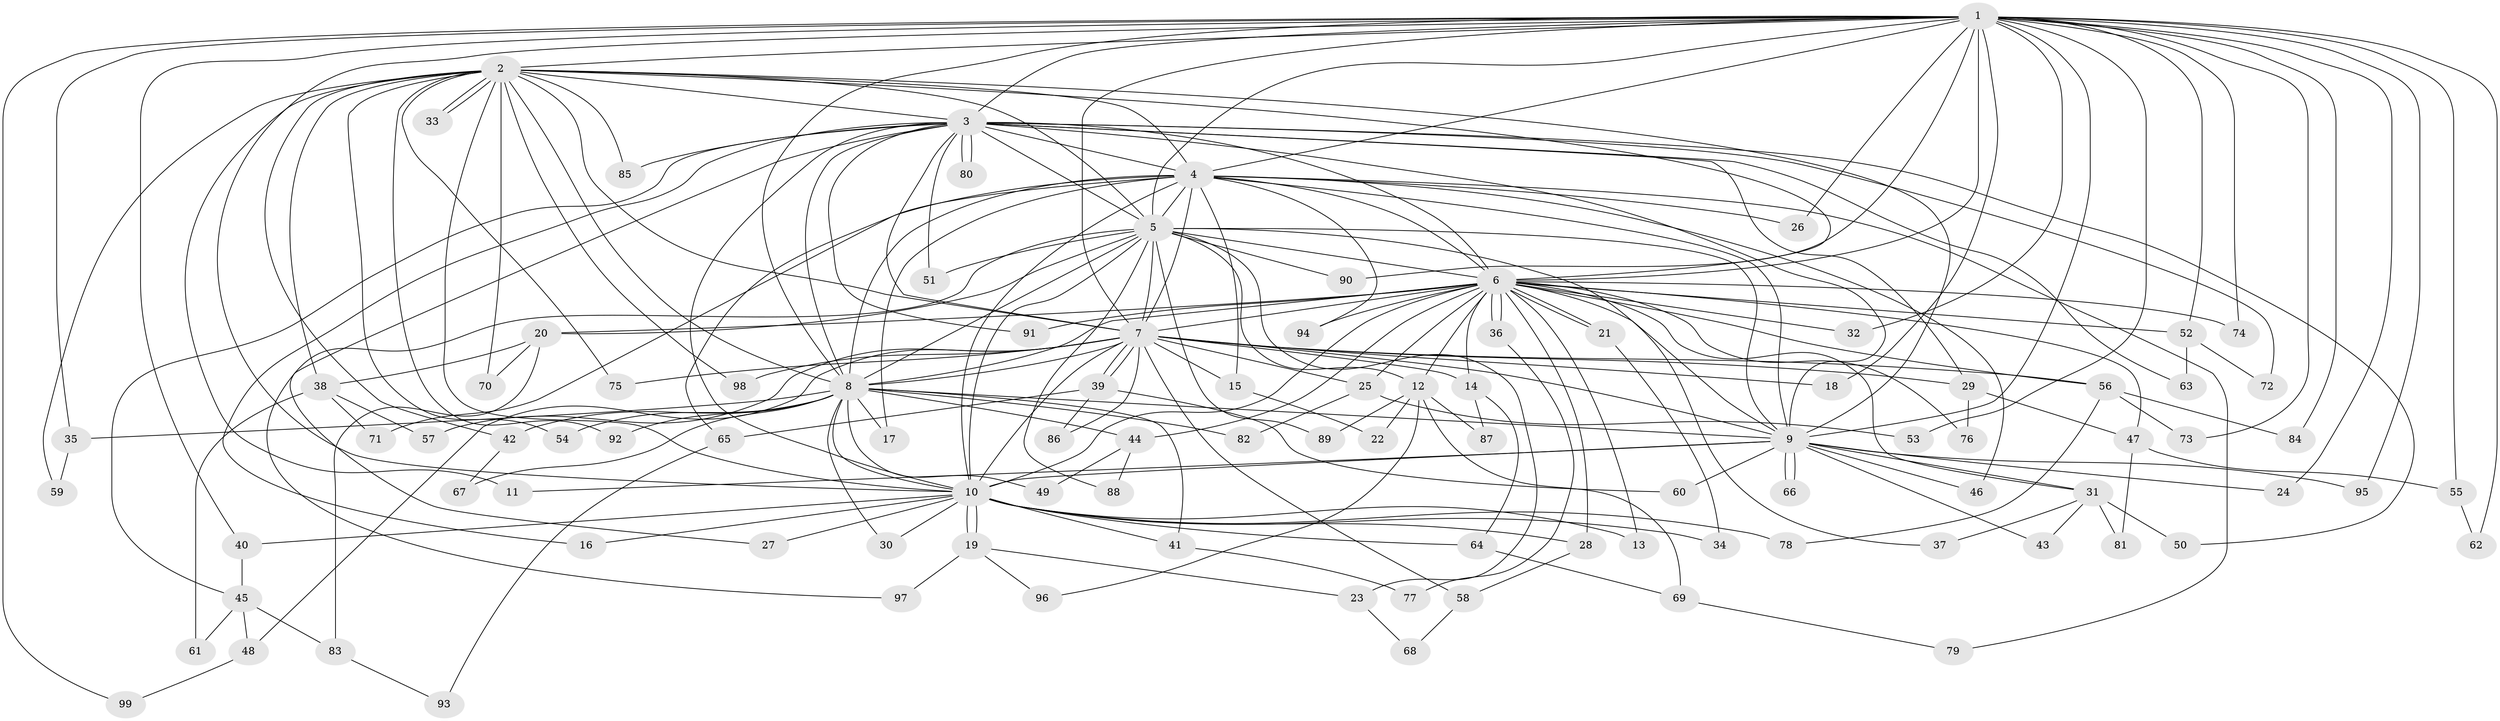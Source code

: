 // coarse degree distribution, {23: 0.013513513513513514, 19: 0.02702702702702703, 18: 0.013513513513513514, 17: 0.02702702702702703, 15: 0.013513513513513514, 30: 0.013513513513513514, 22: 0.013513513513513514, 20: 0.013513513513513514, 2: 0.5, 6: 0.04054054054054054, 4: 0.08108108108108109, 3: 0.1891891891891892, 5: 0.04054054054054054, 1: 0.013513513513513514}
// Generated by graph-tools (version 1.1) at 2025/23/03/03/25 07:23:47]
// undirected, 99 vertices, 223 edges
graph export_dot {
graph [start="1"]
  node [color=gray90,style=filled];
  1;
  2;
  3;
  4;
  5;
  6;
  7;
  8;
  9;
  10;
  11;
  12;
  13;
  14;
  15;
  16;
  17;
  18;
  19;
  20;
  21;
  22;
  23;
  24;
  25;
  26;
  27;
  28;
  29;
  30;
  31;
  32;
  33;
  34;
  35;
  36;
  37;
  38;
  39;
  40;
  41;
  42;
  43;
  44;
  45;
  46;
  47;
  48;
  49;
  50;
  51;
  52;
  53;
  54;
  55;
  56;
  57;
  58;
  59;
  60;
  61;
  62;
  63;
  64;
  65;
  66;
  67;
  68;
  69;
  70;
  71;
  72;
  73;
  74;
  75;
  76;
  77;
  78;
  79;
  80;
  81;
  82;
  83;
  84;
  85;
  86;
  87;
  88;
  89;
  90;
  91;
  92;
  93;
  94;
  95;
  96;
  97;
  98;
  99;
  1 -- 2;
  1 -- 3;
  1 -- 4;
  1 -- 5;
  1 -- 6;
  1 -- 7;
  1 -- 8;
  1 -- 9;
  1 -- 10;
  1 -- 18;
  1 -- 24;
  1 -- 26;
  1 -- 32;
  1 -- 35;
  1 -- 40;
  1 -- 52;
  1 -- 53;
  1 -- 55;
  1 -- 62;
  1 -- 73;
  1 -- 74;
  1 -- 84;
  1 -- 90;
  1 -- 95;
  1 -- 99;
  2 -- 3;
  2 -- 4;
  2 -- 5;
  2 -- 6;
  2 -- 7;
  2 -- 8;
  2 -- 9;
  2 -- 10;
  2 -- 11;
  2 -- 33;
  2 -- 33;
  2 -- 38;
  2 -- 42;
  2 -- 54;
  2 -- 59;
  2 -- 70;
  2 -- 75;
  2 -- 85;
  2 -- 92;
  2 -- 98;
  3 -- 4;
  3 -- 5;
  3 -- 6;
  3 -- 7;
  3 -- 8;
  3 -- 9;
  3 -- 10;
  3 -- 16;
  3 -- 27;
  3 -- 29;
  3 -- 45;
  3 -- 50;
  3 -- 51;
  3 -- 63;
  3 -- 72;
  3 -- 80;
  3 -- 80;
  3 -- 85;
  3 -- 91;
  4 -- 5;
  4 -- 6;
  4 -- 7;
  4 -- 8;
  4 -- 9;
  4 -- 10;
  4 -- 15;
  4 -- 17;
  4 -- 26;
  4 -- 46;
  4 -- 65;
  4 -- 71;
  4 -- 79;
  4 -- 94;
  5 -- 6;
  5 -- 7;
  5 -- 8;
  5 -- 9;
  5 -- 10;
  5 -- 12;
  5 -- 20;
  5 -- 23;
  5 -- 37;
  5 -- 51;
  5 -- 88;
  5 -- 89;
  5 -- 90;
  5 -- 97;
  6 -- 7;
  6 -- 8;
  6 -- 9;
  6 -- 10;
  6 -- 12;
  6 -- 13;
  6 -- 14;
  6 -- 20;
  6 -- 21;
  6 -- 21;
  6 -- 25;
  6 -- 28;
  6 -- 31;
  6 -- 32;
  6 -- 36;
  6 -- 36;
  6 -- 44;
  6 -- 47;
  6 -- 52;
  6 -- 56;
  6 -- 74;
  6 -- 76;
  6 -- 91;
  6 -- 94;
  7 -- 8;
  7 -- 9;
  7 -- 10;
  7 -- 14;
  7 -- 15;
  7 -- 18;
  7 -- 25;
  7 -- 29;
  7 -- 39;
  7 -- 39;
  7 -- 48;
  7 -- 56;
  7 -- 57;
  7 -- 58;
  7 -- 75;
  7 -- 86;
  7 -- 98;
  8 -- 9;
  8 -- 10;
  8 -- 17;
  8 -- 30;
  8 -- 35;
  8 -- 41;
  8 -- 42;
  8 -- 44;
  8 -- 49;
  8 -- 54;
  8 -- 67;
  8 -- 82;
  8 -- 92;
  9 -- 10;
  9 -- 11;
  9 -- 24;
  9 -- 31;
  9 -- 43;
  9 -- 46;
  9 -- 60;
  9 -- 66;
  9 -- 66;
  9 -- 95;
  10 -- 13;
  10 -- 16;
  10 -- 19;
  10 -- 19;
  10 -- 27;
  10 -- 28;
  10 -- 30;
  10 -- 34;
  10 -- 40;
  10 -- 41;
  10 -- 64;
  10 -- 78;
  12 -- 22;
  12 -- 69;
  12 -- 87;
  12 -- 89;
  12 -- 96;
  14 -- 64;
  14 -- 87;
  15 -- 22;
  19 -- 23;
  19 -- 96;
  19 -- 97;
  20 -- 38;
  20 -- 70;
  20 -- 83;
  21 -- 34;
  23 -- 68;
  25 -- 53;
  25 -- 82;
  28 -- 58;
  29 -- 47;
  29 -- 76;
  31 -- 37;
  31 -- 43;
  31 -- 50;
  31 -- 81;
  35 -- 59;
  36 -- 77;
  38 -- 57;
  38 -- 61;
  38 -- 71;
  39 -- 60;
  39 -- 65;
  39 -- 86;
  40 -- 45;
  41 -- 77;
  42 -- 67;
  44 -- 49;
  44 -- 88;
  45 -- 48;
  45 -- 61;
  45 -- 83;
  47 -- 55;
  47 -- 81;
  48 -- 99;
  52 -- 63;
  52 -- 72;
  55 -- 62;
  56 -- 73;
  56 -- 78;
  56 -- 84;
  58 -- 68;
  64 -- 69;
  65 -- 93;
  69 -- 79;
  83 -- 93;
}
